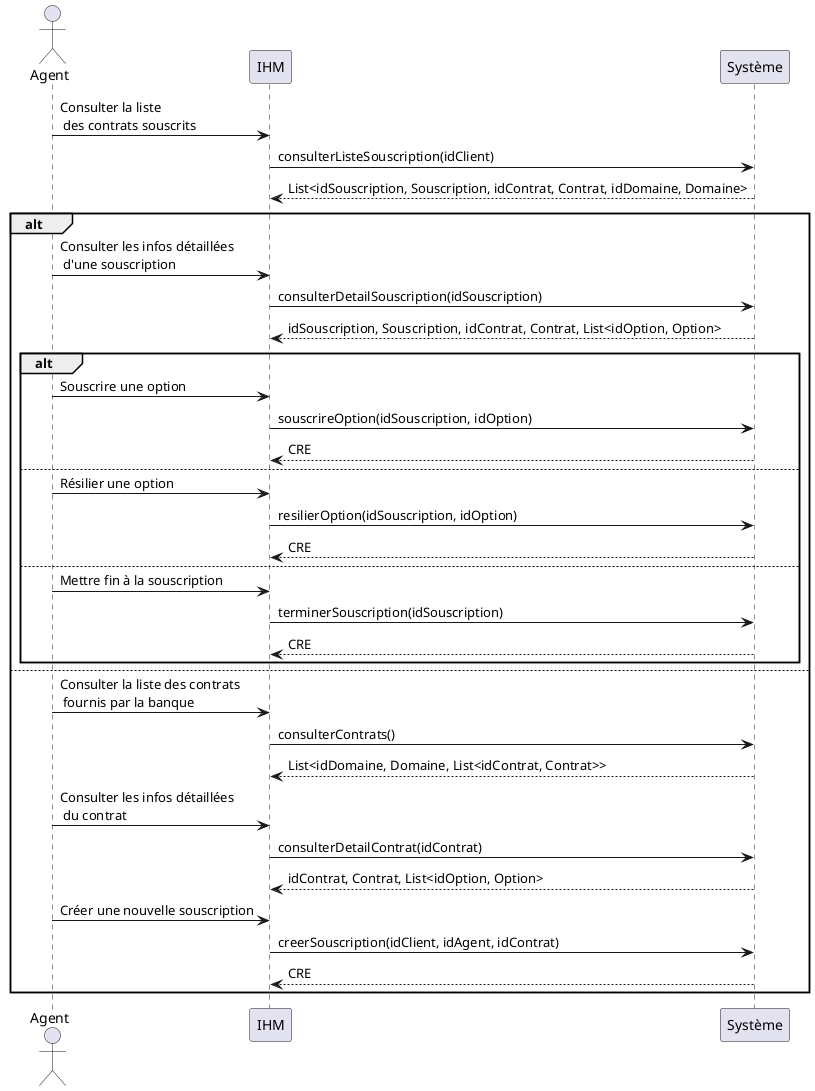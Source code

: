 @startuml
actor Agent
Agent -> IHM : Consulter la liste\n des contrats souscrits
IHM -> Système : consulterListeSouscription(idClient)
Système --> IHM : List<idSouscription, Souscription, idContrat, Contrat, idDomaine, Domaine>
alt
    Agent -> IHM : Consulter les infos détaillées\n d'une souscription
    IHM -> Système : consulterDetailSouscription(idSouscription)
    Système --> IHM : idSouscription, Souscription, idContrat, Contrat, List<idOption, Option>
    alt
    Agent -> IHM : Souscrire une option
    IHM -> Système : souscrireOption(idSouscription, idOption)
    Système --> IHM : CRE
    else
    Agent -> IHM : Résilier une option
    IHM -> Système :resilierOption(idSouscription, idOption)
    Système --> IHM : CRE
    else
    Agent -> IHM : Mettre fin à la souscription
    IHM -> Système : terminerSouscription(idSouscription)
    Système --> IHM : CRE
    end
else
    Agent -> IHM : Consulter la liste des contrats\n fournis par la banque
    IHM -> Système : consulterContrats()
    Système --> IHM : List<idDomaine, Domaine, List<idContrat, Contrat>>

    Agent -> IHM : Consulter les infos détaillées\n du contrat
    IHM -> Système : consulterDetailContrat(idContrat)
    Système --> IHM : idContrat, Contrat, List<idOption, Option>

    Agent -> IHM : Créer une nouvelle souscription
    IHM -> Système : creerSouscription(idClient, idAgent, idContrat)
    Système --> IHM : CRE
end
@enduml